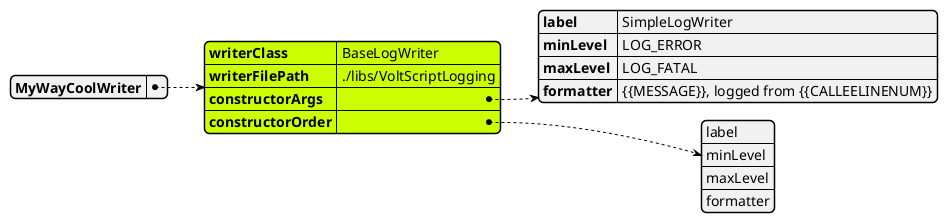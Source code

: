 @startjson
#highlight "MyWayCoolWriter"/"writerClass"
#highlight "MyWayCoolWriter"/"writerFilePath"
#highlight "MyWayCoolWriter"/"constructorArgs"
#highlight "MyWayCoolWriter"/"constructorOrder"
{
    "MyWayCoolWriter": {
        "writerClass": "BaseLogWriter",
        "writerFilePath": "./libs/VoltScriptLogging",
        "constructorArgs": {
            "label": "SimpleLogWriter",
            "minLevel": "LOG_ERROR",
            "maxLevel": "LOG_FATAL",
            "formatter": "{{MESSAGE}}, logged from {{CALLEELINENUM}}"
        },
        "constructorOrder": [
            "label",
            "minLevel",
            "maxLevel",
            "formatter"
        ]
    }
}
@endjson